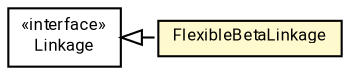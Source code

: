 #!/usr/local/bin/dot
#
# Class diagram 
# Generated by UMLGraph version R5_7_2-60-g0e99a6 (http://www.spinellis.gr/umlgraph/)
#

digraph G {
	graph [fontnames="svg"]
	edge [fontname="Roboto",fontsize=7,labelfontname="Roboto",labelfontsize=7,color="black"];
	node [fontname="Roboto",fontcolor="black",fontsize=8,shape=plaintext,margin=0,width=0,height=0];
	nodesep=0.15;
	ranksep=0.25;
	rankdir=LR;
	// de.lmu.ifi.dbs.elki.algorithm.clustering.hierarchical.linkage.FlexibleBetaLinkage
	c4469799 [label=<<table title="de.lmu.ifi.dbs.elki.algorithm.clustering.hierarchical.linkage.FlexibleBetaLinkage" border="0" cellborder="1" cellspacing="0" cellpadding="2" bgcolor="lemonChiffon" href="FlexibleBetaLinkage.html" target="_parent">
		<tr><td><table border="0" cellspacing="0" cellpadding="1">
		<tr><td align="center" balign="center"> <font face="Roboto">FlexibleBetaLinkage</font> </td></tr>
		</table></td></tr>
		</table>>, URL="FlexibleBetaLinkage.html"];
	// de.lmu.ifi.dbs.elki.algorithm.clustering.hierarchical.linkage.Linkage
	c4469807 [label=<<table title="de.lmu.ifi.dbs.elki.algorithm.clustering.hierarchical.linkage.Linkage" border="0" cellborder="1" cellspacing="0" cellpadding="2" href="Linkage.html" target="_parent">
		<tr><td><table border="0" cellspacing="0" cellpadding="1">
		<tr><td align="center" balign="center"> &#171;interface&#187; </td></tr>
		<tr><td align="center" balign="center"> <font face="Roboto">Linkage</font> </td></tr>
		</table></td></tr>
		</table>>, URL="Linkage.html"];
	// de.lmu.ifi.dbs.elki.algorithm.clustering.hierarchical.linkage.FlexibleBetaLinkage implements de.lmu.ifi.dbs.elki.algorithm.clustering.hierarchical.linkage.Linkage
	c4469807 -> c4469799 [arrowtail=empty,style=dashed,dir=back,weight=9];
}

